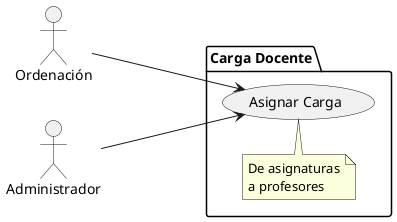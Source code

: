 @startuml
left to right direction

actor "Ordenación" as ord
actor "Administrador" as admin

package "Carga Docente" as cargaDocentePackage {
    usecase "Asignar Carga" as asignarCarga
    note top of asignarCarga
        De asignaturas
        a profesores
    end note
}

ord ---> asignarCarga
admin ---> asignarCarga
@enduml